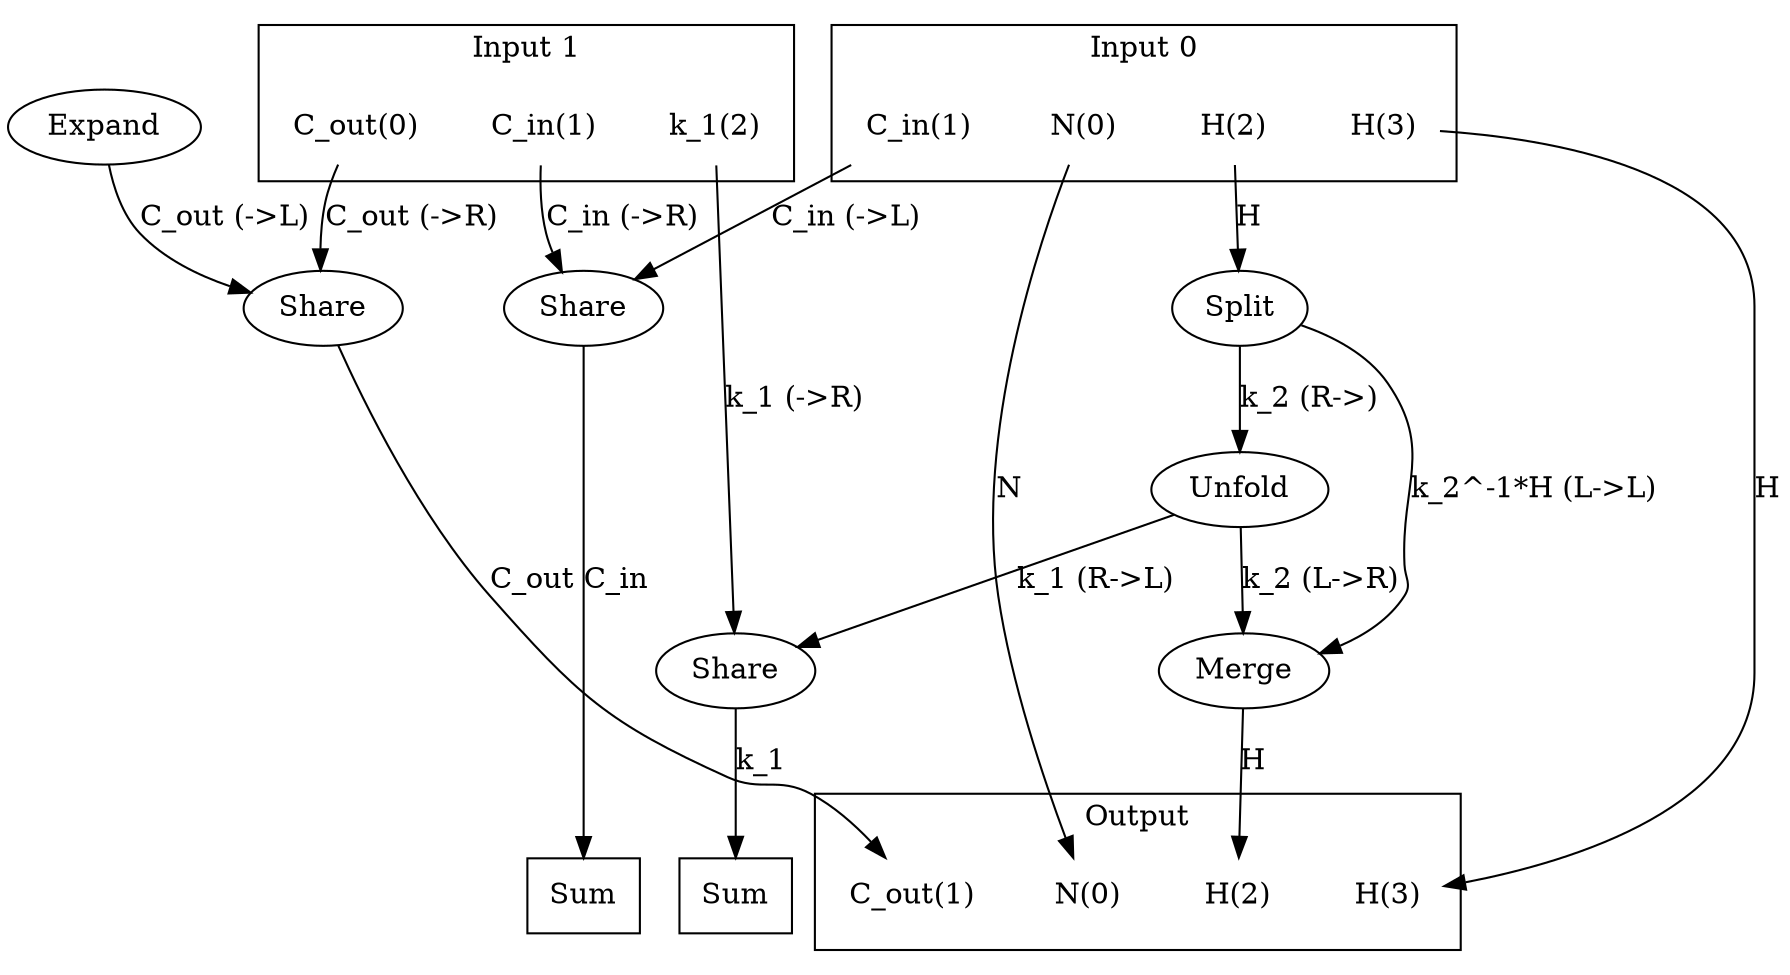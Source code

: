 digraph kernel_generated {
newrank = true;
op_0x55f1f88a6100 [label="Unfold"];
op_0x55f1f88b2978 [label="Expand"];
op_0x55f1f89dd900 [label="Share"];
op_0x55f1f89ddb80 [label="Share"];
op_0x55f1f89ded00 [label="Merge"];
op_0x55f1f89e2c00 [label="Share"];
op_0x55f1f89e47d0 [label="Split"];
reduce_0x7f5f78003a98 [label="Sum", shape=box];
reduce_0x7f5f78007b70 [label="Sum", shape=box];
subgraph cluster_out {
label = "Output";
out_0 [label="N(0)", shape=none];
out_1 [label="C_out(1)", shape=none];
out_2 [label="H(2)", shape=none];
out_3 [label="H(3)", shape=none];
}
{ rank = same;
reduce_0x7f5f78003a98;
reduce_0x7f5f78007b70;
out_0;
out_1;
out_2;
out_3;
}
subgraph cluster_in_0 {
label = "Input 0";
in_0_0 [label="N(0)", shape=none];
in_0_1 [label="C_in(1)", shape=none];
in_0_2 [label="H(2)", shape=none];
in_0_3 [label="H(3)", shape=none];
}
subgraph cluster_in_1 {
label = "Input 1";
in_1_0 [label="C_out(0)", shape=none];
in_1_1 [label="C_in(1)", shape=none];
in_1_2 [label="k_1(2)", shape=none];
}
{ rank = same;
in_0_0;
in_0_1;
in_0_2;
in_0_3;
in_1_0;
in_1_1;
in_1_2;
}
in_0_0 -> out_0 [label="N"];
in_0_1 -> op_0x55f1f89ddb80 [label="C_in (->L)"];
in_0_2 -> op_0x55f1f89e47d0 [label="H"];
in_0_3 -> out_3 [label="H"];
in_1_0 -> op_0x55f1f89dd900 [label="C_out (->R)"];
in_1_1 -> op_0x55f1f89ddb80 [label="C_in (->R)"];
in_1_2 -> op_0x55f1f89e2c00 [label="k_1 (->R)"];
op_0x55f1f89dd900 -> out_1 [label="C_out"];
op_0x55f1f89ded00 -> out_2 [label="H"];
op_0x55f1f89e47d0 -> op_0x55f1f88a6100 [label="k_2 (R->)"];
op_0x55f1f88b2978 -> op_0x55f1f89dd900 [label="C_out (->L)"];
op_0x55f1f89e47d0 -> op_0x55f1f89ded00 [label="k_2^-1*H (L->L)"];
op_0x55f1f88a6100 -> op_0x55f1f89ded00 [label="k_2 (L->R)"];
op_0x55f1f88a6100 -> op_0x55f1f89e2c00 [label="k_1 (R->L)"];
op_0x55f1f89e2c00 -> reduce_0x7f5f78003a98 [label="k_1"];
op_0x55f1f89ddb80 -> reduce_0x7f5f78007b70 [label="C_in"];
}
